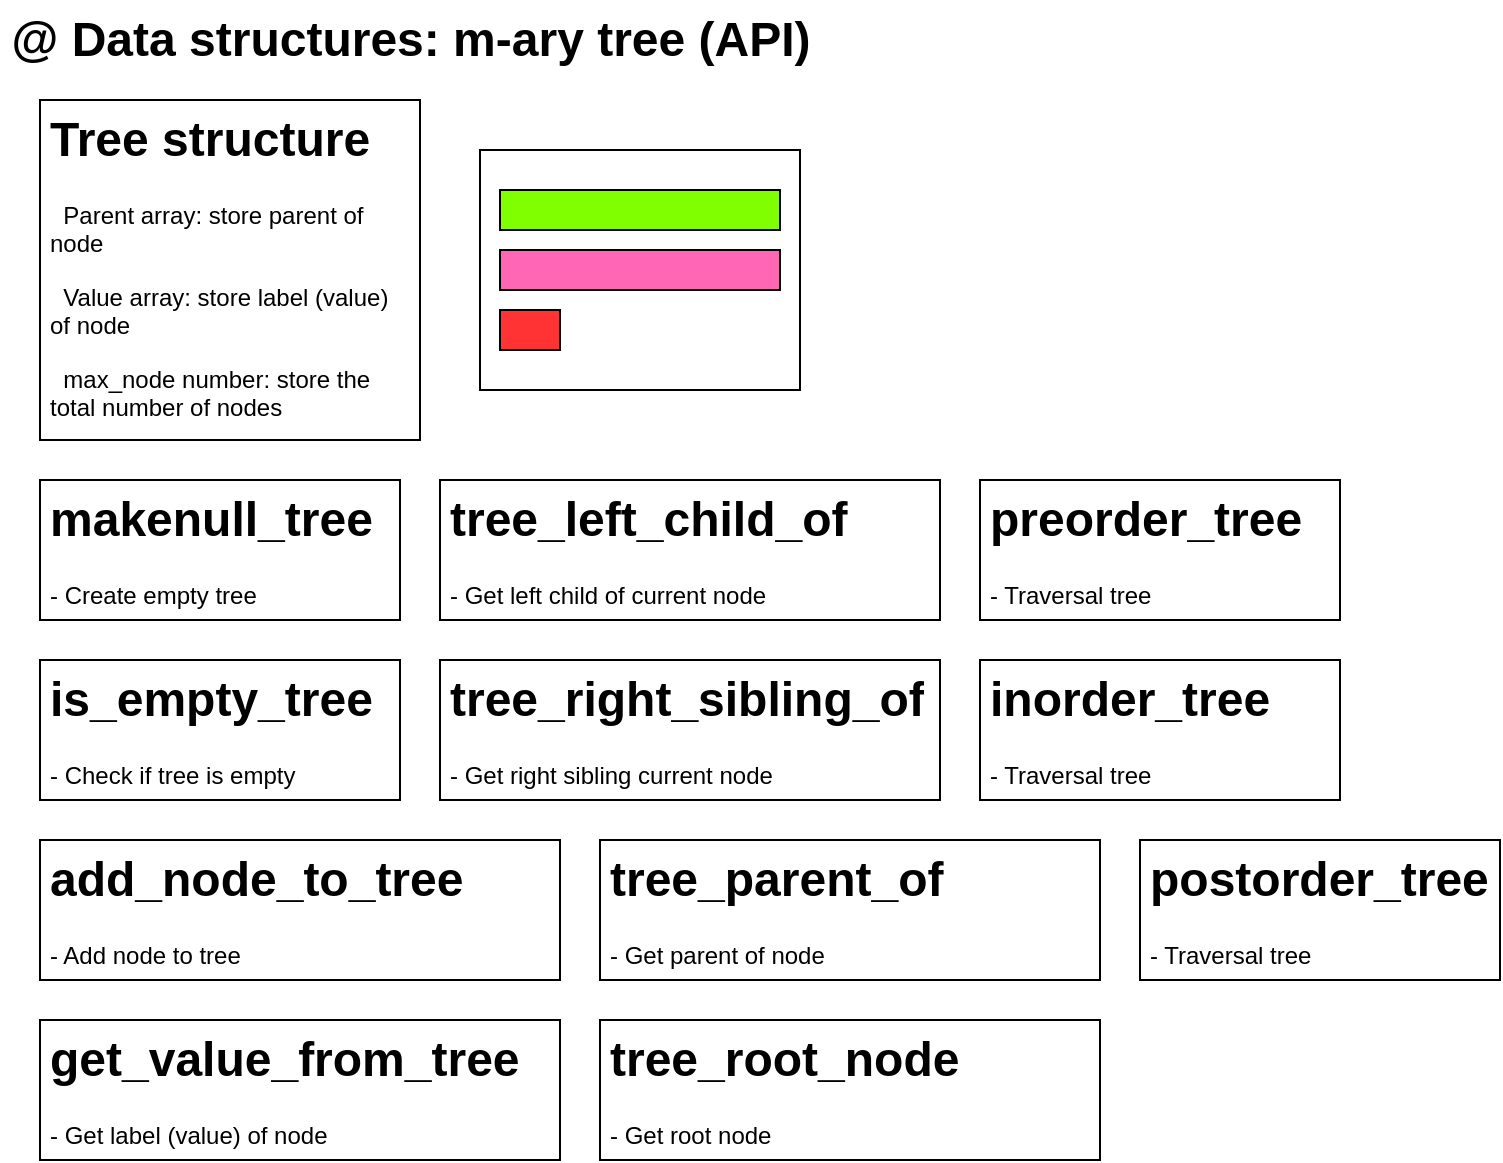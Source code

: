 <mxfile version="12.2.2" type="device" pages="1"><diagram id="l2x98Vitf7bvzj9QWanD" name="Page-1"><mxGraphModel dx="800" dy="490" grid="1" gridSize="10" guides="1" tooltips="1" connect="1" arrows="1" fold="1" page="1" pageScale="1" pageWidth="827" pageHeight="1169" math="0" shadow="0"><root><mxCell id="0"/><mxCell id="1" parent="0"/><mxCell id="ome7--VuRmrY5OurLztA-1" value="@ Data structures: m-ary tree (API)" style="text;strokeColor=none;fillColor=none;html=1;fontSize=24;fontStyle=1;verticalAlign=middle;align=center;" parent="1" vertex="1"><mxGeometry width="410" height="40" as="geometry"/></mxCell><mxCell id="ome7--VuRmrY5OurLztA-2" value="&lt;h1&gt;makenull_tree&lt;/h1&gt;&lt;p&gt;&lt;font style=&quot;font-size: 12px&quot;&gt;- Create empty tree&lt;/font&gt;&lt;/p&gt;" style="text;html=1;strokeColor=#000000;fillColor=none;spacing=5;spacingTop=-20;whiteSpace=wrap;overflow=hidden;rounded=0;" parent="1" vertex="1"><mxGeometry x="20" y="240" width="180" height="70" as="geometry"/></mxCell><mxCell id="ome7--VuRmrY5OurLztA-3" value="&lt;h1&gt;is_empty_tree&lt;/h1&gt;&lt;p&gt;- Check if tree is empty&lt;/p&gt;" style="text;html=1;strokeColor=#000000;fillColor=none;spacing=5;spacingTop=-20;whiteSpace=wrap;overflow=hidden;rounded=0;" parent="1" vertex="1"><mxGeometry x="20" y="330" width="180" height="70" as="geometry"/></mxCell><mxCell id="ome7--VuRmrY5OurLztA-9" value="&lt;h1&gt;Tree structure&lt;/h1&gt;&lt;p&gt;&lt;font style=&quot;font-size: 12px&quot;&gt;&amp;nbsp; Parent array: store parent of node&lt;/font&gt;&lt;/p&gt;&lt;p&gt;&lt;font style=&quot;font-size: 12px&quot;&gt;&amp;nbsp; Value array: store label (value) of node&lt;/font&gt;&lt;/p&gt;&lt;p&gt;&lt;font style=&quot;font-size: 12px&quot;&gt;&amp;nbsp; max_node number: store the total number of nodes&lt;/font&gt;&lt;/p&gt;" style="text;html=1;strokeColor=#000000;fillColor=none;spacing=5;spacingTop=-20;whiteSpace=wrap;overflow=hidden;rounded=0;" parent="1" vertex="1"><mxGeometry x="20" y="50" width="190" height="170" as="geometry"/></mxCell><mxCell id="JxL9lLXDTWU5itqHmIVu-1" value="&lt;h1&gt;get_value_from_tree&lt;/h1&gt;&lt;p&gt;&lt;font style=&quot;font-size: 12px&quot;&gt;- Get label (value) of node&lt;/font&gt;&lt;/p&gt;" style="text;html=1;strokeColor=#000000;fillColor=none;spacing=5;spacingTop=-20;whiteSpace=wrap;overflow=hidden;rounded=0;" parent="1" vertex="1"><mxGeometry x="20" y="510" width="260" height="70" as="geometry"/></mxCell><mxCell id="JxL9lLXDTWU5itqHmIVu-2" value="&lt;h1&gt;tree_root_node&lt;/h1&gt;&lt;p&gt;&lt;font style=&quot;font-size: 12px&quot;&gt;- Get root node&lt;/font&gt;&lt;/p&gt;" style="text;html=1;strokeColor=#000000;fillColor=none;spacing=5;spacingTop=-20;whiteSpace=wrap;overflow=hidden;rounded=0;" parent="1" vertex="1"><mxGeometry x="300" y="510" width="250" height="70" as="geometry"/></mxCell><mxCell id="JxL9lLXDTWU5itqHmIVu-3" value="&lt;h1&gt;tree_left_child_of&lt;/h1&gt;&lt;p&gt;&lt;font style=&quot;font-size: 12px&quot;&gt;- Get left child of current node&lt;/font&gt;&lt;/p&gt;" style="text;html=1;strokeColor=#000000;fillColor=none;spacing=5;spacingTop=-20;whiteSpace=wrap;overflow=hidden;rounded=0;" parent="1" vertex="1"><mxGeometry x="220" y="240" width="250" height="70" as="geometry"/></mxCell><mxCell id="7Zap2S3iu1V3WycKPI-E-1" value="&lt;h1&gt;tree_right_sibling_of&lt;/h1&gt;&lt;p&gt;&lt;font style=&quot;font-size: 12px&quot;&gt;- Get right sibling current node&lt;/font&gt;&lt;/p&gt;" style="text;html=1;strokeColor=#000000;fillColor=none;spacing=5;spacingTop=-20;whiteSpace=wrap;overflow=hidden;rounded=0;" parent="1" vertex="1"><mxGeometry x="220" y="330" width="250" height="70" as="geometry"/></mxCell><mxCell id="n1rGJbV4LFH-3hgAtu45-1" value="&lt;h1&gt;add_node_to_tree&lt;/h1&gt;&lt;p&gt;&lt;font style=&quot;font-size: 12px&quot;&gt;- Add node to tree&lt;/font&gt;&lt;/p&gt;" style="text;html=1;strokeColor=#000000;fillColor=none;spacing=5;spacingTop=-20;whiteSpace=wrap;overflow=hidden;rounded=0;" parent="1" vertex="1"><mxGeometry x="20" y="420" width="260" height="70" as="geometry"/></mxCell><mxCell id="ZonupwNdHC3SBCDE9NQR-1" value="&lt;h1&gt;preorder_tree&lt;/h1&gt;&lt;p&gt;&lt;font style=&quot;font-size: 12px&quot;&gt;- Traversal tree&lt;/font&gt;&lt;/p&gt;" style="text;html=1;strokeColor=#000000;fillColor=none;spacing=5;spacingTop=-20;whiteSpace=wrap;overflow=hidden;rounded=0;" parent="1" vertex="1"><mxGeometry x="490" y="240" width="180" height="70" as="geometry"/></mxCell><mxCell id="ZonupwNdHC3SBCDE9NQR-2" value="&lt;h1&gt;inorder_tree&lt;/h1&gt;&lt;p&gt;&lt;font style=&quot;font-size: 12px&quot;&gt;- Traversal tree&lt;/font&gt;&lt;/p&gt;" style="text;html=1;strokeColor=#000000;fillColor=none;spacing=5;spacingTop=-20;whiteSpace=wrap;overflow=hidden;rounded=0;" parent="1" vertex="1"><mxGeometry x="490" y="330" width="180" height="70" as="geometry"/></mxCell><mxCell id="ZonupwNdHC3SBCDE9NQR-3" value="&lt;h1&gt;postorder_tree&lt;/h1&gt;&lt;p&gt;&lt;font style=&quot;font-size: 12px&quot;&gt;- Traversal tree&lt;/font&gt;&lt;/p&gt;" style="text;html=1;strokeColor=#000000;fillColor=none;spacing=5;spacingTop=-20;whiteSpace=wrap;overflow=hidden;rounded=0;" parent="1" vertex="1"><mxGeometry x="570" y="420" width="180" height="70" as="geometry"/></mxCell><mxCell id="t5Ej9NucnkhWyspjVHte-1" value="&lt;h1&gt;tree_parent_of&lt;/h1&gt;&lt;p&gt;&lt;font style=&quot;font-size: 12px&quot;&gt;- Get parent of node&lt;/font&gt;&lt;/p&gt;" style="text;html=1;strokeColor=#000000;fillColor=none;spacing=5;spacingTop=-20;whiteSpace=wrap;overflow=hidden;rounded=0;" parent="1" vertex="1"><mxGeometry x="300" y="420" width="250" height="70" as="geometry"/></mxCell><mxCell id="t5Ej9NucnkhWyspjVHte-2" value="" style="group" parent="1" vertex="1" connectable="0"><mxGeometry x="240" y="75" width="160" height="120" as="geometry"/></mxCell><mxCell id="ome7--VuRmrY5OurLztA-4" value="" style="rounded=0;whiteSpace=wrap;html=1;strokeColor=#000000;fillColor=none;" parent="t5Ej9NucnkhWyspjVHte-2" vertex="1"><mxGeometry width="160" height="120" as="geometry"/></mxCell><mxCell id="ome7--VuRmrY5OurLztA-5" value="" style="rounded=0;whiteSpace=wrap;html=1;strokeColor=#000000;fillColor=#80FF00;" parent="t5Ej9NucnkhWyspjVHte-2" vertex="1"><mxGeometry x="10" y="20" width="140" height="20" as="geometry"/></mxCell><mxCell id="ome7--VuRmrY5OurLztA-6" value="" style="rounded=0;whiteSpace=wrap;html=1;strokeColor=#000000;fillColor=#FF66B3;" parent="t5Ej9NucnkhWyspjVHte-2" vertex="1"><mxGeometry x="10" y="50" width="140" height="20" as="geometry"/></mxCell><mxCell id="ome7--VuRmrY5OurLztA-7" value="" style="rounded=0;whiteSpace=wrap;html=1;strokeColor=#000000;fillColor=#FF3333;" parent="t5Ej9NucnkhWyspjVHte-2" vertex="1"><mxGeometry x="10" y="80" width="30" height="20" as="geometry"/></mxCell></root></mxGraphModel></diagram></mxfile>